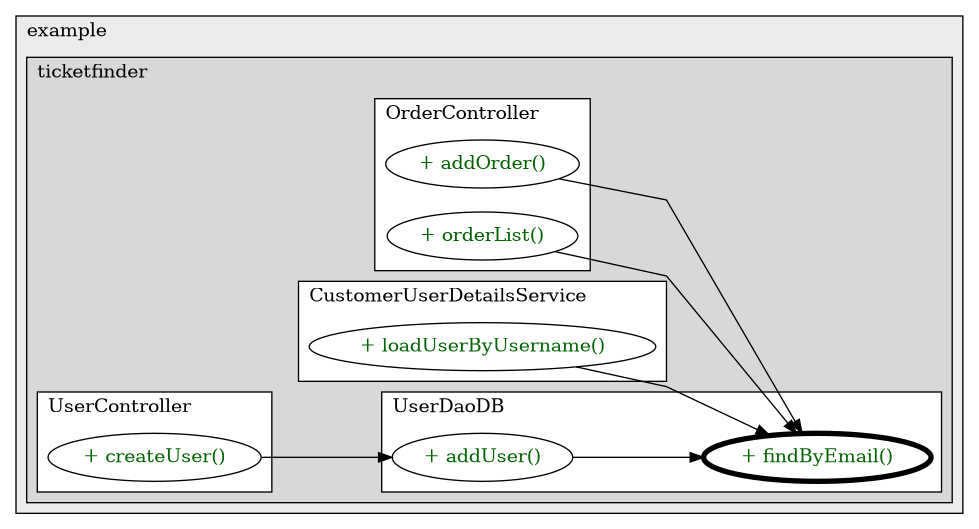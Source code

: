 @startuml

/' diagram meta data start
config=CallConfiguration;
{
  "rootMethod": "com.example.ticketfinder.dao.UserDaoDB#findByEmail(String)",
  "projectClassification": {
    "searchMode": "OpenProject", // OpenProject, AllProjects
    "includedProjects": "",
    "pathEndKeywords": "*.impl",
    "isClientPath": "",
    "isClientName": "",
    "isTestPath": "",
    "isTestName": "",
    "isMappingPath": "",
    "isMappingName": "",
    "isDataAccessPath": "",
    "isDataAccessName": "",
    "isDataStructurePath": "",
    "isDataStructureName": "",
    "isInterfaceStructuresPath": "",
    "isInterfaceStructuresName": "",
    "isEntryPointPath": "",
    "isEntryPointName": "",
    "treatFinalFieldsAsMandatory": false
  },
  "graphRestriction": {
    "classPackageExcludeFilter": "",
    "classPackageIncludeFilter": "",
    "classNameExcludeFilter": "",
    "classNameIncludeFilter": "",
    "methodNameExcludeFilter": "",
    "methodNameIncludeFilter": "",
    "removeByInheritance": "", // inheritance/annotation based filtering is done in a second step
    "removeByAnnotation": "",
    "removeByClassPackage": "", // cleanup the graph after inheritance/annotation based filtering is done
    "removeByClassName": "",
    "cutMappings": false,
    "cutEnum": true,
    "cutTests": true,
    "cutClient": true,
    "cutDataAccess": true,
    "cutInterfaceStructures": true,
    "cutDataStructures": true,
    "cutGetterAndSetter": true,
    "cutConstructors": true
  },
  "graphTraversal": {
    "forwardDepth": 3,
    "backwardDepth": 3,
    "classPackageExcludeFilter": "",
    "classPackageIncludeFilter": "",
    "classNameExcludeFilter": "",
    "classNameIncludeFilter": "",
    "methodNameExcludeFilter": "",
    "methodNameIncludeFilter": "",
    "hideMappings": false,
    "hideDataStructures": false,
    "hidePrivateMethods": true,
    "hideInterfaceCalls": true, // indirection: implementation -> interface (is hidden) -> implementation
    "onlyShowApplicationEntryPoints": false, // root node is included
    "useMethodCallsForStructureDiagram": "ForwardOnly" // ForwardOnly, BothDirections, No
  },
  "details": {
    "aggregation": "GroupByClass", // ByClass, GroupByClass, None
    "showMethodParametersTypes": false,
    "showMethodParametersNames": false,
    "showMethodReturnType": false,
    "showPackageLevels": 2,
    "showCallOrder": false,
    "edgeMode": "MethodsOnly", // TypesOnly, MethodsOnly, TypesAndMethods, MethodsAndDirectTypeUsage
    "showDetailedClassStructure": false
  },
  "rootClass": "com.example.ticketfinder.dao.UserDaoDB",
  "extensionCallbackMethod": "" // qualified.class.name#methodName - signature: public static String method(String)
}
diagram meta data end '/



digraph g {
    rankdir="LR"
    splines=polyline
    

'nodes 
subgraph cluster_1322970774 { 
   	label=example
	labeljust=l
	fillcolor="#ececec"
	style=filled
   
   subgraph cluster_700473290 { 
   	label=ticketfinder
	labeljust=l
	fillcolor="#d8d8d8"
	style=filled
   
   subgraph cluster_1207427427 { 
   	label=OrderController
	labeljust=l
	fillcolor=white
	style=filled
   
   OrderController26575897XXXaddOrder63083346[
	label="+ addOrder()"
	style=filled
	fillcolor=white
	tooltip="OrderController

null"
	fontcolor=darkgreen
];

OrderController26575897XXXorderList74517257[
	label="+ orderList()"
	style=filled
	fillcolor=white
	tooltip="OrderController

null"
	fontcolor=darkgreen
];
} 

subgraph cluster_1596121822 { 
   	label=UserDaoDB
	labeljust=l
	fillcolor=white
	style=filled
   
   UserDaoDB172926553XXXaddUser2645995[
	label="+ addUser()"
	style=filled
	fillcolor=white
	tooltip="UserDaoDB

null"
	fontcolor=darkgreen
];

UserDaoDB172926553XXXfindByEmail1808118735[
	label="+ findByEmail()"
	style=filled
	fillcolor=white
	tooltip="UserDaoDB

null"
	penwidth=4
	fontcolor=darkgreen
];
} 

subgraph cluster_212690721 { 
   	label=CustomerUserDetailsService
	labeljust=l
	fillcolor=white
	style=filled
   
   CustomerUserDetailsService919722421XXXloadUserByUsername1808118735[
	label="+ loadUserByUsername()"
	style=filled
	fillcolor=white
	tooltip="CustomerUserDetailsService

null"
	fontcolor=darkgreen
];
} 

subgraph cluster_46504242 { 
   	label=UserController
	labeljust=l
	fillcolor=white
	style=filled
   
   UserController26575897XXXcreateUser495411730[
	label="+ createUser()"
	style=filled
	fillcolor=white
	tooltip="UserController

null"
	fontcolor=darkgreen
];
} 
} 
} 

'edges    
CustomerUserDetailsService919722421XXXloadUserByUsername1808118735 -> UserDaoDB172926553XXXfindByEmail1808118735;
OrderController26575897XXXaddOrder63083346 -> UserDaoDB172926553XXXfindByEmail1808118735;
OrderController26575897XXXorderList74517257 -> UserDaoDB172926553XXXfindByEmail1808118735;
UserController26575897XXXcreateUser495411730 -> UserDaoDB172926553XXXaddUser2645995;
UserDaoDB172926553XXXaddUser2645995 -> UserDaoDB172926553XXXfindByEmail1808118735;
    
}
@enduml